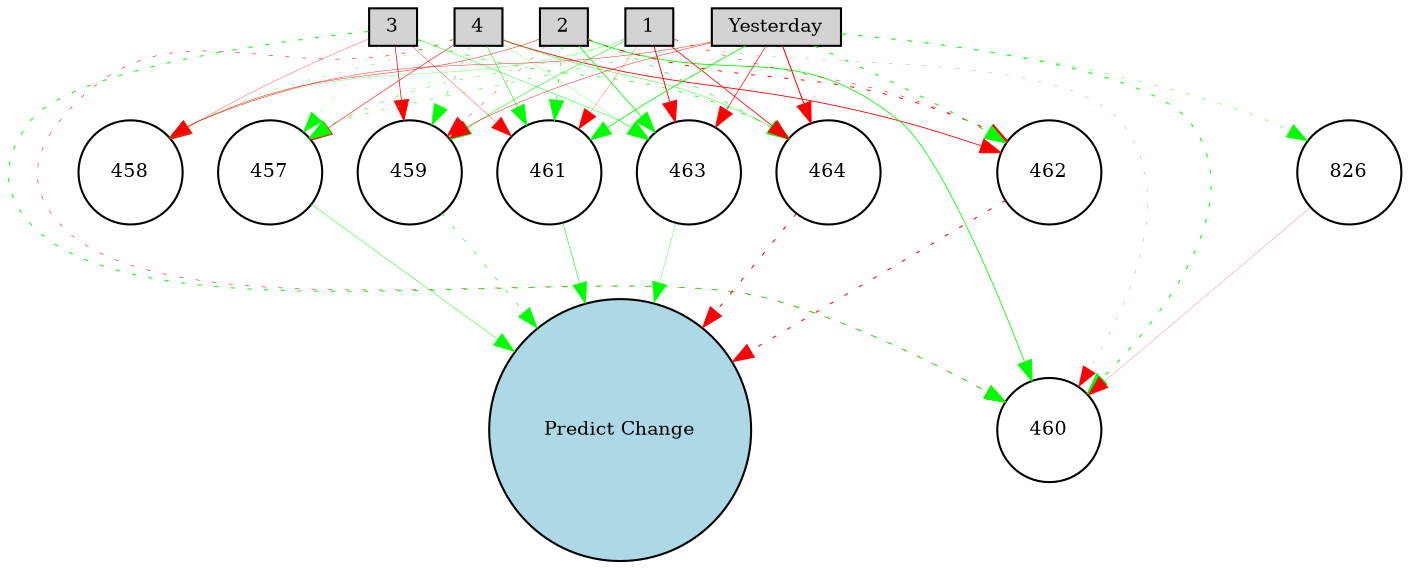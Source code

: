 digraph {
	node [fontsize=9 height=0.2 shape=circle width=0.2]
	4 [fillcolor=lightgray shape=box style=filled]
	3 [fillcolor=lightgray shape=box style=filled]
	2 [fillcolor=lightgray shape=box style=filled]
	1 [fillcolor=lightgray shape=box style=filled]
	Yesterday [fillcolor=lightgray shape=box style=filled]
	"Predict Change" [fillcolor=lightblue style=filled]
	457 [fillcolor=white style=filled]
	458 [fillcolor=white style=filled]
	459 [fillcolor=white style=filled]
	460 [fillcolor=white style=filled]
	461 [fillcolor=white style=filled]
	462 [fillcolor=white style=filled]
	463 [fillcolor=white style=filled]
	464 [fillcolor=white style=filled]
	826 [fillcolor=white style=filled]
	Yesterday -> 826 [color=green penwidth=0.1955858095927986 style=dotted]
	4 -> 463 [color=green penwidth=0.12200364781969074 style=solid]
	459 -> "Predict Change" [color=green penwidth=0.3054313839439323 style=dotted]
	1 -> 459 [color=green penwidth=0.26789623464141366 style=solid]
	Yesterday -> 460 [color=green penwidth=0.5 style=dotted]
	3 -> 459 [color=red penwidth=0.3427588773301718 style=solid]
	1 -> 463 [color=red penwidth=0.44433464867761674 style=solid]
	464 -> "Predict Change" [color=red penwidth=0.5 style=dotted]
	2 -> 462 [color=red penwidth=0.45425566288033736 style=dotted]
	3 -> 463 [color=green penwidth=0.22258017571685212 style=solid]
	2 -> 459 [color=red penwidth=0.19627325995480388 style=dotted]
	826 -> 460 [color=red penwidth=0.10689776167980834 style=solid]
	4 -> 460 [color=red penwidth=0.2676333030780361 style=dotted]
	Yesterday -> 462 [color=green penwidth=0.5 style=dotted]
	3 -> 464 [color=green penwidth=0.36169292080882 style=dotted]
	Yesterday -> 463 [color=red penwidth=0.32744562066254 style=solid]
	4 -> 458 [color=green penwidth=0.16144255011357078 style=dotted]
	Yesterday -> 459 [color=red penwidth=0.21285599271706418 style=solid]
	1 -> 460 [color=red penwidth=0.10297548482506153 style=dotted]
	4 -> 457 [color=red penwidth=0.2776217544192995 style=solid]
	4 -> 461 [color=green penwidth=0.27970713244291534 style=solid]
	4 -> 464 [color=green penwidth=0.20902073541397737 style=solid]
	461 -> "Predict Change" [color=green penwidth=0.28408894714099253 style=solid]
	3 -> 460 [color=green penwidth=0.5 style=dotted]
	2 -> 458 [color=red penwidth=0.21497024896394606 style=solid]
	3 -> 457 [color=green penwidth=0.11853081083032924 style=dotted]
	1 -> 457 [color=green penwidth=0.20166902249895804 style=dotted]
	Yesterday -> 464 [color=red penwidth=0.5 style=solid]
	2 -> 460 [color=green penwidth=0.40448566084755433 style=solid]
	462 -> "Predict Change" [color=red penwidth=0.5 style=dotted]
	1 -> 461 [color=red penwidth=0.12130672452950891 style=solid]
	2 -> 461 [color=green penwidth=0.3373497954617103 style=dotted]
	4 -> 459 [color=green penwidth=0.27932722042289826 style=dotted]
	457 -> "Predict Change" [color=green penwidth=0.22921388369142306 style=solid]
	Yesterday -> 457 [color=green penwidth=0.22796403923006053 style=dotted]
	1 -> 462 [color=red penwidth=0.24404965538116366 style=dotted]
	1 -> 464 [color=red penwidth=0.39313579253434505 style=solid]
	1 -> 458 [color=green penwidth=0.12974525047862592 style=solid]
	4 -> 462 [color=red penwidth=0.414654055776983 style=solid]
	463 -> "Predict Change" [color=green penwidth=0.15380345182290855 style=solid]
	Yesterday -> 458 [color=red penwidth=0.19474110755259044 style=solid]
	Yesterday -> 461 [color=green penwidth=0.41338026537689054 style=solid]
	3 -> 458 [color=red penwidth=0.15249152891758125 style=solid]
	3 -> 461 [color=red penwidth=0.16806030089548663 style=solid]
	2 -> 457 [color=green penwidth=0.12325983836324642 style=dotted]
	2 -> 463 [color=green penwidth=0.3968033766764991 style=solid]
	2 -> 464 [color=green penwidth=0.31875793519574575 style=dotted]
}
